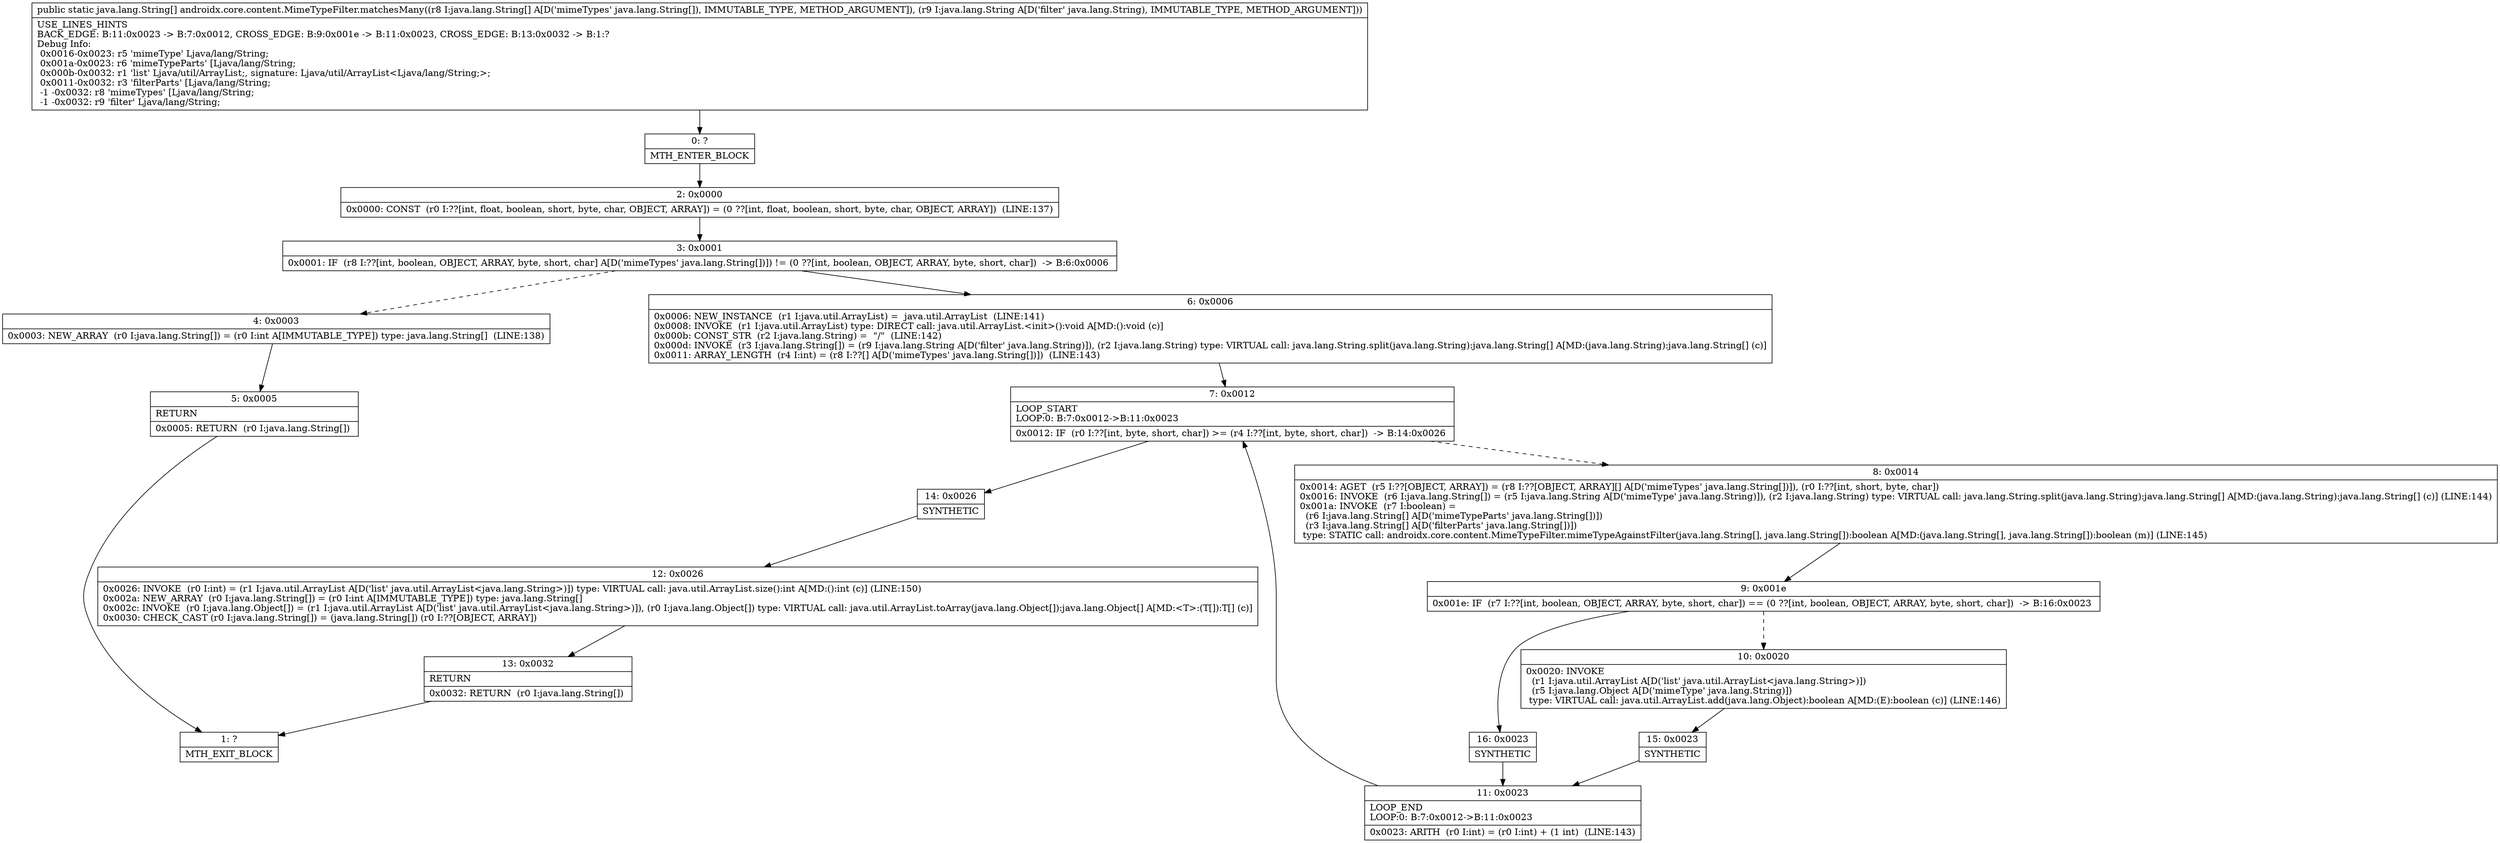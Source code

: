 digraph "CFG forandroidx.core.content.MimeTypeFilter.matchesMany([Ljava\/lang\/String;Ljava\/lang\/String;)[Ljava\/lang\/String;" {
Node_0 [shape=record,label="{0\:\ ?|MTH_ENTER_BLOCK\l}"];
Node_2 [shape=record,label="{2\:\ 0x0000|0x0000: CONST  (r0 I:??[int, float, boolean, short, byte, char, OBJECT, ARRAY]) = (0 ??[int, float, boolean, short, byte, char, OBJECT, ARRAY])  (LINE:137)\l}"];
Node_3 [shape=record,label="{3\:\ 0x0001|0x0001: IF  (r8 I:??[int, boolean, OBJECT, ARRAY, byte, short, char] A[D('mimeTypes' java.lang.String[])]) != (0 ??[int, boolean, OBJECT, ARRAY, byte, short, char])  \-\> B:6:0x0006 \l}"];
Node_4 [shape=record,label="{4\:\ 0x0003|0x0003: NEW_ARRAY  (r0 I:java.lang.String[]) = (r0 I:int A[IMMUTABLE_TYPE]) type: java.lang.String[]  (LINE:138)\l}"];
Node_5 [shape=record,label="{5\:\ 0x0005|RETURN\l|0x0005: RETURN  (r0 I:java.lang.String[]) \l}"];
Node_1 [shape=record,label="{1\:\ ?|MTH_EXIT_BLOCK\l}"];
Node_6 [shape=record,label="{6\:\ 0x0006|0x0006: NEW_INSTANCE  (r1 I:java.util.ArrayList) =  java.util.ArrayList  (LINE:141)\l0x0008: INVOKE  (r1 I:java.util.ArrayList) type: DIRECT call: java.util.ArrayList.\<init\>():void A[MD:():void (c)]\l0x000b: CONST_STR  (r2 I:java.lang.String) =  \"\/\"  (LINE:142)\l0x000d: INVOKE  (r3 I:java.lang.String[]) = (r9 I:java.lang.String A[D('filter' java.lang.String)]), (r2 I:java.lang.String) type: VIRTUAL call: java.lang.String.split(java.lang.String):java.lang.String[] A[MD:(java.lang.String):java.lang.String[] (c)]\l0x0011: ARRAY_LENGTH  (r4 I:int) = (r8 I:??[] A[D('mimeTypes' java.lang.String[])])  (LINE:143)\l}"];
Node_7 [shape=record,label="{7\:\ 0x0012|LOOP_START\lLOOP:0: B:7:0x0012\-\>B:11:0x0023\l|0x0012: IF  (r0 I:??[int, byte, short, char]) \>= (r4 I:??[int, byte, short, char])  \-\> B:14:0x0026 \l}"];
Node_8 [shape=record,label="{8\:\ 0x0014|0x0014: AGET  (r5 I:??[OBJECT, ARRAY]) = (r8 I:??[OBJECT, ARRAY][] A[D('mimeTypes' java.lang.String[])]), (r0 I:??[int, short, byte, char]) \l0x0016: INVOKE  (r6 I:java.lang.String[]) = (r5 I:java.lang.String A[D('mimeType' java.lang.String)]), (r2 I:java.lang.String) type: VIRTUAL call: java.lang.String.split(java.lang.String):java.lang.String[] A[MD:(java.lang.String):java.lang.String[] (c)] (LINE:144)\l0x001a: INVOKE  (r7 I:boolean) = \l  (r6 I:java.lang.String[] A[D('mimeTypeParts' java.lang.String[])])\l  (r3 I:java.lang.String[] A[D('filterParts' java.lang.String[])])\l type: STATIC call: androidx.core.content.MimeTypeFilter.mimeTypeAgainstFilter(java.lang.String[], java.lang.String[]):boolean A[MD:(java.lang.String[], java.lang.String[]):boolean (m)] (LINE:145)\l}"];
Node_9 [shape=record,label="{9\:\ 0x001e|0x001e: IF  (r7 I:??[int, boolean, OBJECT, ARRAY, byte, short, char]) == (0 ??[int, boolean, OBJECT, ARRAY, byte, short, char])  \-\> B:16:0x0023 \l}"];
Node_10 [shape=record,label="{10\:\ 0x0020|0x0020: INVOKE  \l  (r1 I:java.util.ArrayList A[D('list' java.util.ArrayList\<java.lang.String\>)])\l  (r5 I:java.lang.Object A[D('mimeType' java.lang.String)])\l type: VIRTUAL call: java.util.ArrayList.add(java.lang.Object):boolean A[MD:(E):boolean (c)] (LINE:146)\l}"];
Node_15 [shape=record,label="{15\:\ 0x0023|SYNTHETIC\l}"];
Node_11 [shape=record,label="{11\:\ 0x0023|LOOP_END\lLOOP:0: B:7:0x0012\-\>B:11:0x0023\l|0x0023: ARITH  (r0 I:int) = (r0 I:int) + (1 int)  (LINE:143)\l}"];
Node_16 [shape=record,label="{16\:\ 0x0023|SYNTHETIC\l}"];
Node_14 [shape=record,label="{14\:\ 0x0026|SYNTHETIC\l}"];
Node_12 [shape=record,label="{12\:\ 0x0026|0x0026: INVOKE  (r0 I:int) = (r1 I:java.util.ArrayList A[D('list' java.util.ArrayList\<java.lang.String\>)]) type: VIRTUAL call: java.util.ArrayList.size():int A[MD:():int (c)] (LINE:150)\l0x002a: NEW_ARRAY  (r0 I:java.lang.String[]) = (r0 I:int A[IMMUTABLE_TYPE]) type: java.lang.String[] \l0x002c: INVOKE  (r0 I:java.lang.Object[]) = (r1 I:java.util.ArrayList A[D('list' java.util.ArrayList\<java.lang.String\>)]), (r0 I:java.lang.Object[]) type: VIRTUAL call: java.util.ArrayList.toArray(java.lang.Object[]):java.lang.Object[] A[MD:\<T\>:(T[]):T[] (c)]\l0x0030: CHECK_CAST (r0 I:java.lang.String[]) = (java.lang.String[]) (r0 I:??[OBJECT, ARRAY]) \l}"];
Node_13 [shape=record,label="{13\:\ 0x0032|RETURN\l|0x0032: RETURN  (r0 I:java.lang.String[]) \l}"];
MethodNode[shape=record,label="{public static java.lang.String[] androidx.core.content.MimeTypeFilter.matchesMany((r8 I:java.lang.String[] A[D('mimeTypes' java.lang.String[]), IMMUTABLE_TYPE, METHOD_ARGUMENT]), (r9 I:java.lang.String A[D('filter' java.lang.String), IMMUTABLE_TYPE, METHOD_ARGUMENT]))  | USE_LINES_HINTS\lBACK_EDGE: B:11:0x0023 \-\> B:7:0x0012, CROSS_EDGE: B:9:0x001e \-\> B:11:0x0023, CROSS_EDGE: B:13:0x0032 \-\> B:1:?\lDebug Info:\l  0x0016\-0x0023: r5 'mimeType' Ljava\/lang\/String;\l  0x001a\-0x0023: r6 'mimeTypeParts' [Ljava\/lang\/String;\l  0x000b\-0x0032: r1 'list' Ljava\/util\/ArrayList;, signature: Ljava\/util\/ArrayList\<Ljava\/lang\/String;\>;\l  0x0011\-0x0032: r3 'filterParts' [Ljava\/lang\/String;\l  \-1 \-0x0032: r8 'mimeTypes' [Ljava\/lang\/String;\l  \-1 \-0x0032: r9 'filter' Ljava\/lang\/String;\l}"];
MethodNode -> Node_0;Node_0 -> Node_2;
Node_2 -> Node_3;
Node_3 -> Node_4[style=dashed];
Node_3 -> Node_6;
Node_4 -> Node_5;
Node_5 -> Node_1;
Node_6 -> Node_7;
Node_7 -> Node_8[style=dashed];
Node_7 -> Node_14;
Node_8 -> Node_9;
Node_9 -> Node_10[style=dashed];
Node_9 -> Node_16;
Node_10 -> Node_15;
Node_15 -> Node_11;
Node_11 -> Node_7;
Node_16 -> Node_11;
Node_14 -> Node_12;
Node_12 -> Node_13;
Node_13 -> Node_1;
}

